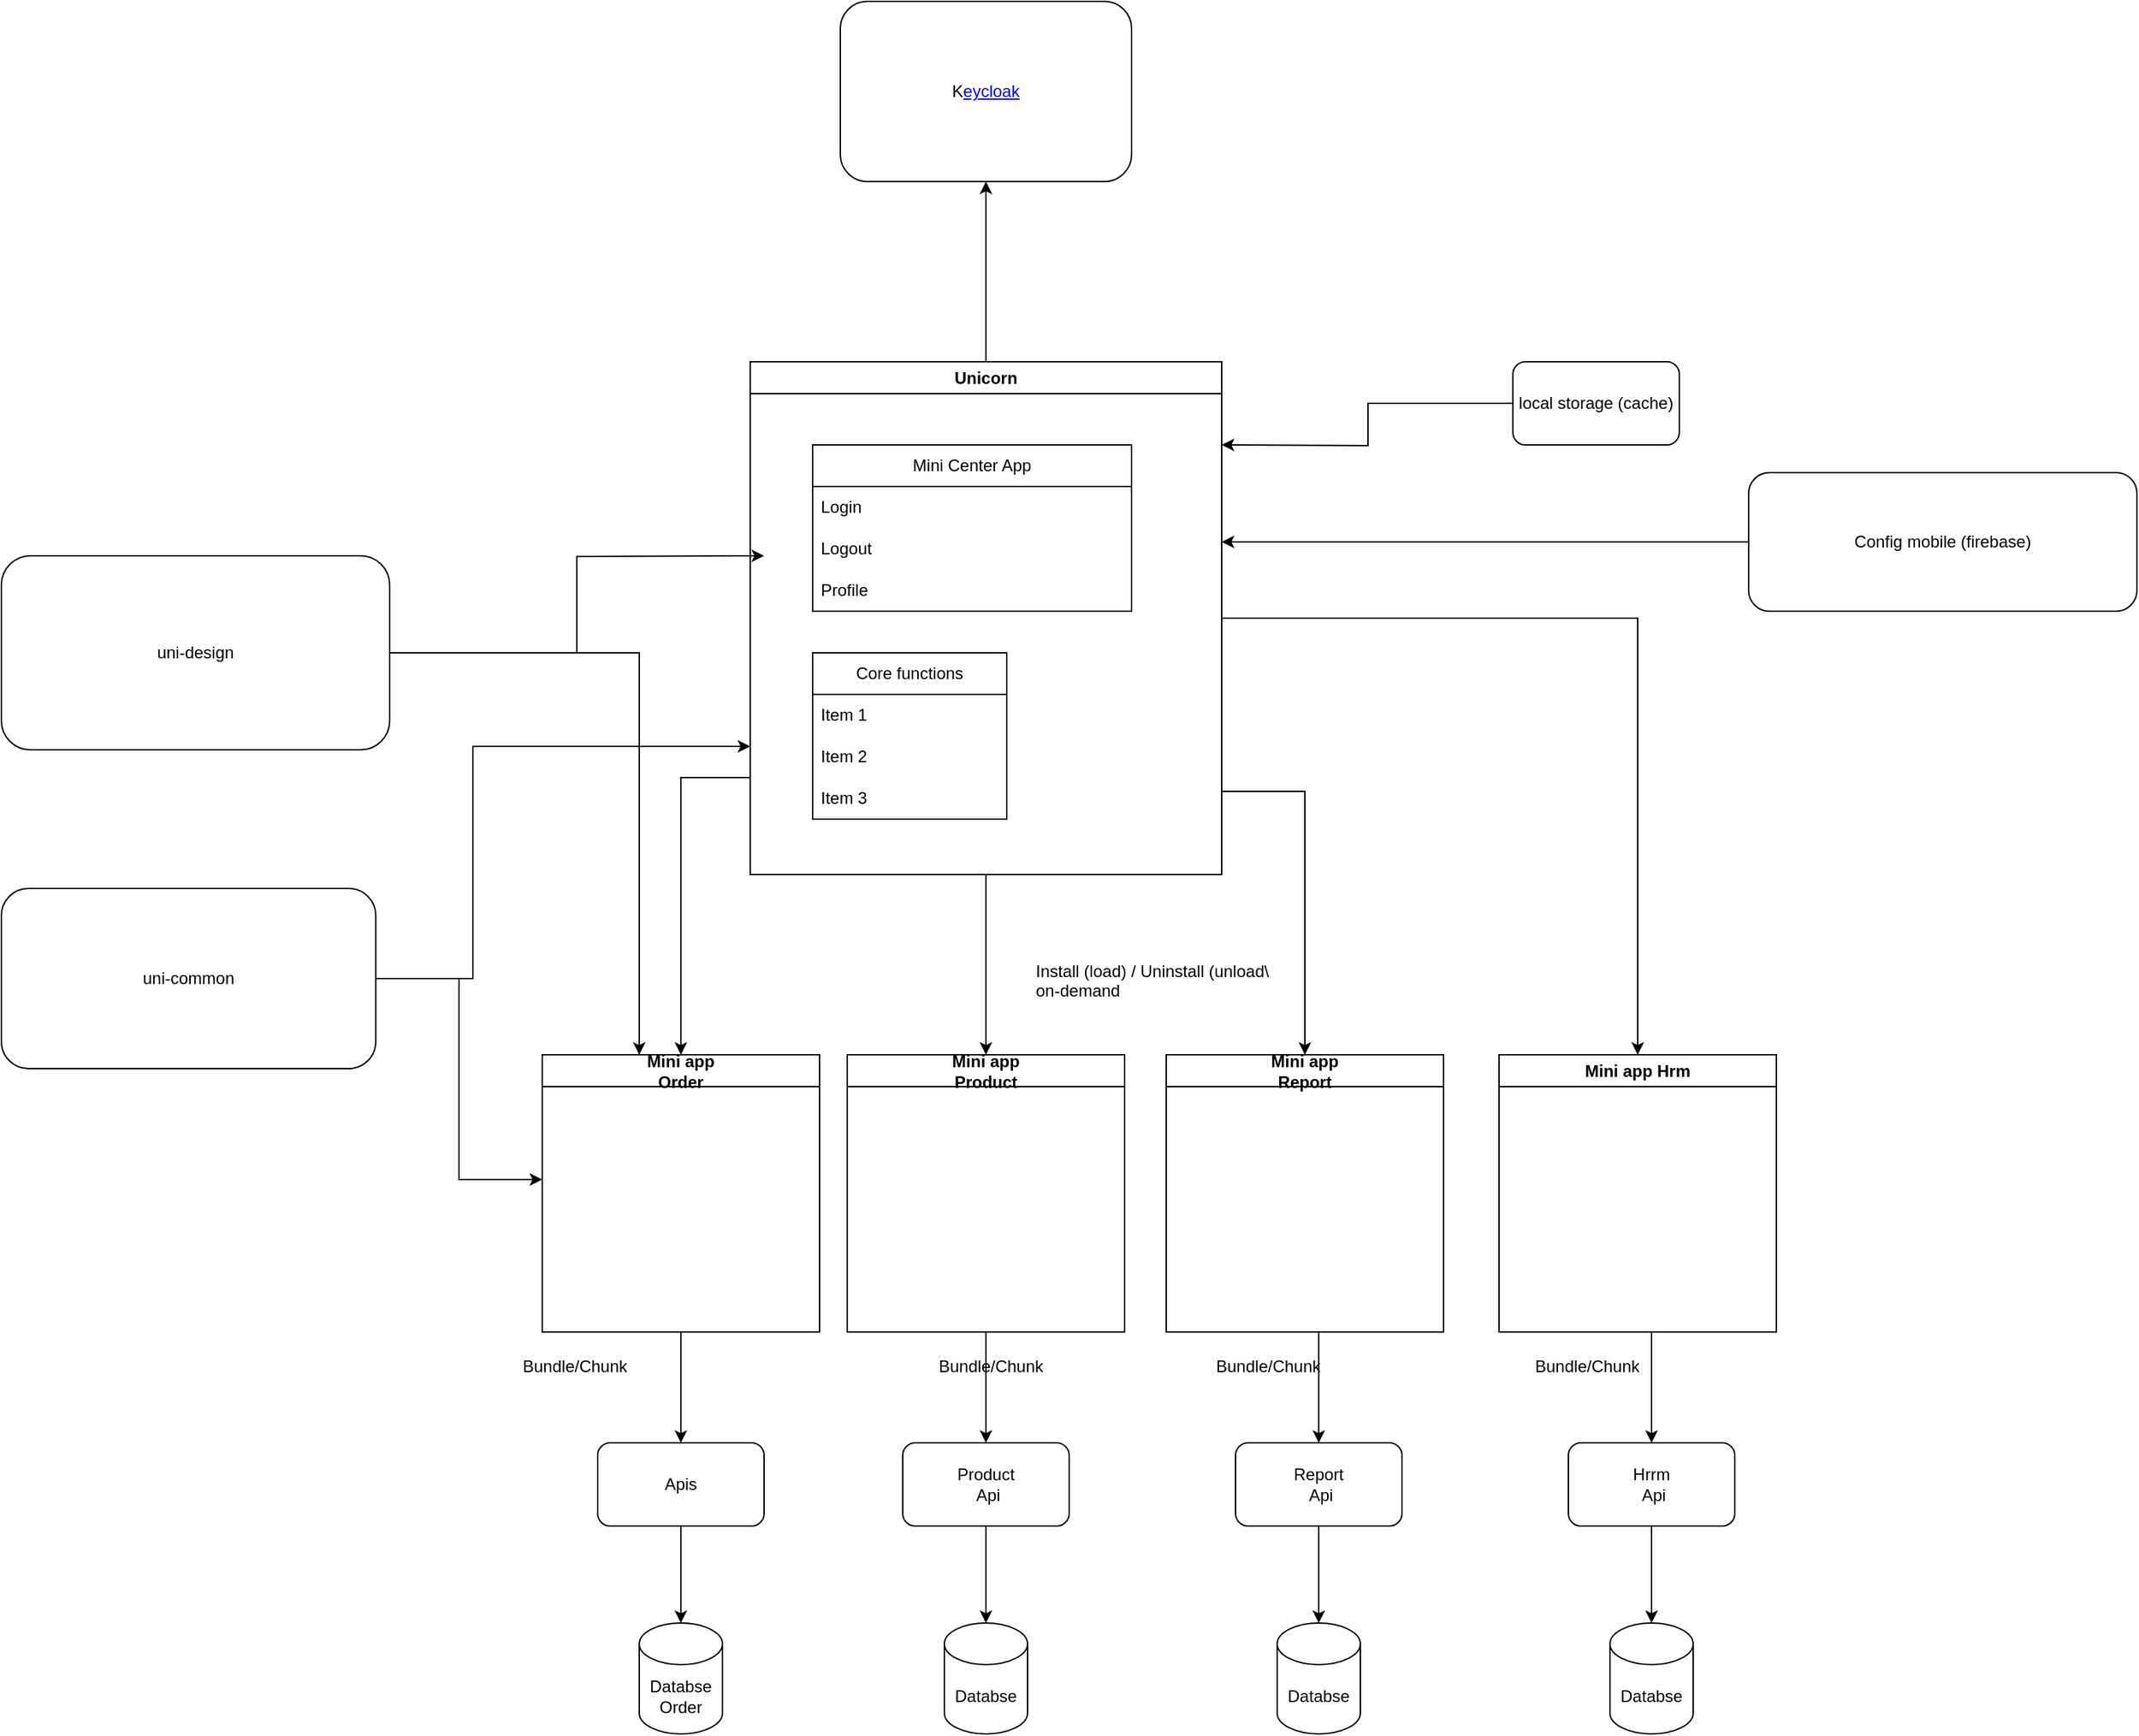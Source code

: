 <mxfile version="21.3.0" type="github">
  <diagram name="Page-1" id="GT2r_Ie_9v9kSXVyZrXS">
    <mxGraphModel dx="3065" dy="2667" grid="1" gridSize="10" guides="1" tooltips="1" connect="1" arrows="1" fold="1" page="1" pageScale="1" pageWidth="827" pageHeight="1169" math="0" shadow="0">
      <root>
        <mxCell id="0" />
        <mxCell id="1" parent="0" />
        <mxCell id="Xae2bnC-y0Hw2hv78F9A-12" style="edgeStyle=orthogonalEdgeStyle;rounded=0;orthogonalLoop=1;jettySize=auto;html=1;entryX=0.5;entryY=0;entryDx=0;entryDy=0;" parent="1" source="9EaQzSgWUycIN-Ay1f6l-6" target="Xae2bnC-y0Hw2hv78F9A-10" edge="1">
          <mxGeometry relative="1" as="geometry" />
        </mxCell>
        <mxCell id="Xae2bnC-y0Hw2hv78F9A-13" style="edgeStyle=orthogonalEdgeStyle;rounded=0;orthogonalLoop=1;jettySize=auto;html=1;" parent="1" source="9EaQzSgWUycIN-Ay1f6l-6" target="Xae2bnC-y0Hw2hv78F9A-9" edge="1">
          <mxGeometry relative="1" as="geometry">
            <Array as="points">
              <mxPoint x="180" y="330" />
            </Array>
          </mxGeometry>
        </mxCell>
        <mxCell id="Xae2bnC-y0Hw2hv78F9A-14" style="edgeStyle=orthogonalEdgeStyle;rounded=0;orthogonalLoop=1;jettySize=auto;html=1;" parent="1" source="9EaQzSgWUycIN-Ay1f6l-6" target="Xae2bnC-y0Hw2hv78F9A-2" edge="1">
          <mxGeometry relative="1" as="geometry">
            <Array as="points">
              <mxPoint x="-270" y="320" />
            </Array>
          </mxGeometry>
        </mxCell>
        <mxCell id="Xae2bnC-y0Hw2hv78F9A-32" style="edgeStyle=orthogonalEdgeStyle;rounded=0;orthogonalLoop=1;jettySize=auto;html=1;" parent="1" source="9EaQzSgWUycIN-Ay1f6l-6" target="Xae2bnC-y0Hw2hv78F9A-30" edge="1">
          <mxGeometry relative="1" as="geometry" />
        </mxCell>
        <mxCell id="Xae2bnC-y0Hw2hv78F9A-36" style="edgeStyle=orthogonalEdgeStyle;rounded=0;orthogonalLoop=1;jettySize=auto;html=1;entryX=0.5;entryY=1;entryDx=0;entryDy=0;" parent="1" source="9EaQzSgWUycIN-Ay1f6l-6" target="Xae2bnC-y0Hw2hv78F9A-34" edge="1">
          <mxGeometry relative="1" as="geometry" />
        </mxCell>
        <mxCell id="9EaQzSgWUycIN-Ay1f6l-6" value="Unicorn&lt;br&gt;" style="swimlane;whiteSpace=wrap;html=1;" parent="1" vertex="1">
          <mxGeometry x="-220" y="20" width="340" height="370" as="geometry" />
        </mxCell>
        <mxCell id="9EaQzSgWUycIN-Ay1f6l-9" value="Mini Center App&lt;br&gt;" style="swimlane;fontStyle=0;childLayout=stackLayout;horizontal=1;startSize=30;horizontalStack=0;resizeParent=1;resizeParentMax=0;resizeLast=0;collapsible=1;marginBottom=0;whiteSpace=wrap;html=1;" parent="9EaQzSgWUycIN-Ay1f6l-6" vertex="1">
          <mxGeometry x="45" y="60" width="230" height="120" as="geometry" />
        </mxCell>
        <mxCell id="9EaQzSgWUycIN-Ay1f6l-10" value="Login" style="text;strokeColor=none;fillColor=none;align=left;verticalAlign=middle;spacingLeft=4;spacingRight=4;overflow=hidden;points=[[0,0.5],[1,0.5]];portConstraint=eastwest;rotatable=0;whiteSpace=wrap;html=1;" parent="9EaQzSgWUycIN-Ay1f6l-9" vertex="1">
          <mxGeometry y="30" width="230" height="30" as="geometry" />
        </mxCell>
        <mxCell id="9EaQzSgWUycIN-Ay1f6l-11" value="Logout" style="text;strokeColor=none;fillColor=none;align=left;verticalAlign=middle;spacingLeft=4;spacingRight=4;overflow=hidden;points=[[0,0.5],[1,0.5]];portConstraint=eastwest;rotatable=0;whiteSpace=wrap;html=1;" parent="9EaQzSgWUycIN-Ay1f6l-9" vertex="1">
          <mxGeometry y="60" width="230" height="30" as="geometry" />
        </mxCell>
        <mxCell id="9EaQzSgWUycIN-Ay1f6l-12" value="Profile&lt;br&gt;" style="text;strokeColor=none;fillColor=none;align=left;verticalAlign=middle;spacingLeft=4;spacingRight=4;overflow=hidden;points=[[0,0.5],[1,0.5]];portConstraint=eastwest;rotatable=0;whiteSpace=wrap;html=1;" parent="9EaQzSgWUycIN-Ay1f6l-9" vertex="1">
          <mxGeometry y="90" width="230" height="30" as="geometry" />
        </mxCell>
        <mxCell id="qtu1_6EepkXe-mLbn7yx-2" value="Core functions" style="swimlane;fontStyle=0;childLayout=stackLayout;horizontal=1;startSize=30;horizontalStack=0;resizeParent=1;resizeParentMax=0;resizeLast=0;collapsible=1;marginBottom=0;whiteSpace=wrap;html=1;" vertex="1" parent="9EaQzSgWUycIN-Ay1f6l-6">
          <mxGeometry x="45" y="210" width="140" height="120" as="geometry" />
        </mxCell>
        <mxCell id="qtu1_6EepkXe-mLbn7yx-3" value="Item 1" style="text;strokeColor=none;fillColor=none;align=left;verticalAlign=middle;spacingLeft=4;spacingRight=4;overflow=hidden;points=[[0,0.5],[1,0.5]];portConstraint=eastwest;rotatable=0;whiteSpace=wrap;html=1;" vertex="1" parent="qtu1_6EepkXe-mLbn7yx-2">
          <mxGeometry y="30" width="140" height="30" as="geometry" />
        </mxCell>
        <mxCell id="qtu1_6EepkXe-mLbn7yx-4" value="Item 2" style="text;strokeColor=none;fillColor=none;align=left;verticalAlign=middle;spacingLeft=4;spacingRight=4;overflow=hidden;points=[[0,0.5],[1,0.5]];portConstraint=eastwest;rotatable=0;whiteSpace=wrap;html=1;" vertex="1" parent="qtu1_6EepkXe-mLbn7yx-2">
          <mxGeometry y="60" width="140" height="30" as="geometry" />
        </mxCell>
        <mxCell id="qtu1_6EepkXe-mLbn7yx-5" value="Item 3" style="text;strokeColor=none;fillColor=none;align=left;verticalAlign=middle;spacingLeft=4;spacingRight=4;overflow=hidden;points=[[0,0.5],[1,0.5]];portConstraint=eastwest;rotatable=0;whiteSpace=wrap;html=1;" vertex="1" parent="qtu1_6EepkXe-mLbn7yx-2">
          <mxGeometry y="90" width="140" height="30" as="geometry" />
        </mxCell>
        <mxCell id="Xae2bnC-y0Hw2hv78F9A-2" value="Mini app &lt;br&gt;Order" style="swimlane;whiteSpace=wrap;html=1;" parent="1" vertex="1">
          <mxGeometry x="-370" y="520" width="200" height="200" as="geometry" />
        </mxCell>
        <mxCell id="mMA3LYzBqtqdLfElrhqh-2" style="edgeStyle=orthogonalEdgeStyle;rounded=0;orthogonalLoop=1;jettySize=auto;html=1;" parent="1" source="Xae2bnC-y0Hw2hv78F9A-4" edge="1">
          <mxGeometry relative="1" as="geometry">
            <mxPoint x="-370" y="610" as="targetPoint" />
            <Array as="points">
              <mxPoint x="-430" y="465" />
              <mxPoint x="-430" y="610" />
            </Array>
          </mxGeometry>
        </mxCell>
        <mxCell id="mMA3LYzBqtqdLfElrhqh-3" style="edgeStyle=orthogonalEdgeStyle;rounded=0;orthogonalLoop=1;jettySize=auto;html=1;entryX=0;entryY=0.75;entryDx=0;entryDy=0;" parent="1" source="Xae2bnC-y0Hw2hv78F9A-4" target="9EaQzSgWUycIN-Ay1f6l-6" edge="1">
          <mxGeometry relative="1" as="geometry">
            <Array as="points">
              <mxPoint x="-420" y="465" />
              <mxPoint x="-420" y="298" />
            </Array>
          </mxGeometry>
        </mxCell>
        <mxCell id="Xae2bnC-y0Hw2hv78F9A-4" value="uni-common" style="rounded=1;whiteSpace=wrap;html=1;" parent="1" vertex="1">
          <mxGeometry x="-760" y="400" width="270" height="130" as="geometry" />
        </mxCell>
        <mxCell id="Xae2bnC-y0Hw2hv78F9A-16" style="edgeStyle=orthogonalEdgeStyle;rounded=0;orthogonalLoop=1;jettySize=auto;html=1;" parent="1" source="Xae2bnC-y0Hw2hv78F9A-5" edge="1">
          <mxGeometry relative="1" as="geometry">
            <mxPoint x="-210" y="160" as="targetPoint" />
          </mxGeometry>
        </mxCell>
        <mxCell id="mMA3LYzBqtqdLfElrhqh-1" style="edgeStyle=orthogonalEdgeStyle;rounded=0;orthogonalLoop=1;jettySize=auto;html=1;" parent="1" source="Xae2bnC-y0Hw2hv78F9A-5" target="Xae2bnC-y0Hw2hv78F9A-2" edge="1">
          <mxGeometry relative="1" as="geometry">
            <Array as="points">
              <mxPoint x="-300" y="230" />
            </Array>
          </mxGeometry>
        </mxCell>
        <mxCell id="Xae2bnC-y0Hw2hv78F9A-5" value="uni-design&lt;br&gt;" style="rounded=1;whiteSpace=wrap;html=1;" parent="1" vertex="1">
          <mxGeometry x="-760" y="160" width="280" height="140" as="geometry" />
        </mxCell>
        <mxCell id="Xae2bnC-y0Hw2hv78F9A-9" value="Mini app &lt;br&gt;Report" style="swimlane;whiteSpace=wrap;html=1;" parent="1" vertex="1">
          <mxGeometry x="80" y="520" width="200" height="200" as="geometry" />
        </mxCell>
        <mxCell id="Xae2bnC-y0Hw2hv78F9A-10" value="Mini app &lt;br&gt;Product" style="swimlane;whiteSpace=wrap;html=1;" parent="1" vertex="1">
          <mxGeometry x="-150" y="520" width="200" height="200" as="geometry" />
        </mxCell>
        <mxCell id="Xae2bnC-y0Hw2hv78F9A-18" style="edgeStyle=orthogonalEdgeStyle;rounded=0;orthogonalLoop=1;jettySize=auto;html=1;" parent="1" source="Xae2bnC-y0Hw2hv78F9A-17" edge="1">
          <mxGeometry relative="1" as="geometry">
            <mxPoint x="120" y="80" as="targetPoint" />
          </mxGeometry>
        </mxCell>
        <mxCell id="Xae2bnC-y0Hw2hv78F9A-17" value="local storage (cache)" style="rounded=1;whiteSpace=wrap;html=1;" parent="1" vertex="1">
          <mxGeometry x="330" y="20" width="120" height="60" as="geometry" />
        </mxCell>
        <mxCell id="Xae2bnC-y0Hw2hv78F9A-20" value="&lt;div&gt;Install (load) / Uninstall (unload\&lt;/div&gt;&lt;div&gt;on-demand&lt;/div&gt;" style="text;strokeColor=none;fillColor=none;align=left;verticalAlign=middle;spacingLeft=4;spacingRight=4;overflow=hidden;points=[[0,0.5],[1,0.5]];portConstraint=eastwest;rotatable=0;whiteSpace=wrap;html=1;" parent="1" vertex="1">
          <mxGeometry x="-20" y="450" width="190" height="30" as="geometry" />
        </mxCell>
        <mxCell id="Xae2bnC-y0Hw2hv78F9A-24" value="Bundle/Chunk&lt;br&gt;" style="text;strokeColor=none;fillColor=none;align=left;verticalAlign=middle;spacingLeft=4;spacingRight=4;overflow=hidden;points=[[0,0.5],[1,0.5]];portConstraint=eastwest;rotatable=0;whiteSpace=wrap;html=1;" parent="1" vertex="1">
          <mxGeometry x="-90" y="730" width="100" height="30" as="geometry" />
        </mxCell>
        <mxCell id="Xae2bnC-y0Hw2hv78F9A-25" value="Bundle/Chunk&lt;br&gt;" style="text;strokeColor=none;fillColor=none;align=left;verticalAlign=middle;spacingLeft=4;spacingRight=4;overflow=hidden;points=[[0,0.5],[1,0.5]];portConstraint=eastwest;rotatable=0;whiteSpace=wrap;html=1;" parent="1" vertex="1">
          <mxGeometry x="110" y="730" width="90" height="30" as="geometry" />
        </mxCell>
        <mxCell id="Xae2bnC-y0Hw2hv78F9A-26" value="Bundle/Chunk&lt;br&gt;" style="text;strokeColor=none;fillColor=none;align=left;verticalAlign=middle;spacingLeft=4;spacingRight=4;overflow=hidden;points=[[0,0.5],[1,0.5]];portConstraint=eastwest;rotatable=0;whiteSpace=wrap;html=1;" parent="1" vertex="1">
          <mxGeometry x="-390" y="730" width="90" height="30" as="geometry" />
        </mxCell>
        <mxCell id="Xae2bnC-y0Hw2hv78F9A-30" value="Mini app Hrm&lt;br&gt;" style="swimlane;whiteSpace=wrap;html=1;" parent="1" vertex="1">
          <mxGeometry x="320" y="520" width="200" height="200" as="geometry" />
        </mxCell>
        <mxCell id="Xae2bnC-y0Hw2hv78F9A-33" value="Bundle/Chunk&lt;br&gt;" style="text;strokeColor=none;fillColor=none;align=left;verticalAlign=middle;spacingLeft=4;spacingRight=4;overflow=hidden;points=[[0,0.5],[1,0.5]];portConstraint=eastwest;rotatable=0;whiteSpace=wrap;html=1;" parent="1" vertex="1">
          <mxGeometry x="340" y="730" width="90" height="30" as="geometry" />
        </mxCell>
        <mxCell id="Xae2bnC-y0Hw2hv78F9A-34" value="K&lt;a href=&quot;https://www.google.com/search?client=safari&amp;amp;rls=en&amp;amp;q=keycloak&amp;amp;ie=UTF-8&amp;amp;oe=UTF-8&quot;&gt;eycloak&lt;/a&gt;" style="rounded=1;whiteSpace=wrap;html=1;" parent="1" vertex="1">
          <mxGeometry x="-155" y="-240" width="210" height="130" as="geometry" />
        </mxCell>
        <mxCell id="Xae2bnC-y0Hw2hv78F9A-42" style="edgeStyle=orthogonalEdgeStyle;rounded=0;orthogonalLoop=1;jettySize=auto;html=1;entryX=0.5;entryY=0;entryDx=0;entryDy=0;entryPerimeter=0;" parent="1" source="Xae2bnC-y0Hw2hv78F9A-39" target="Xae2bnC-y0Hw2hv78F9A-40" edge="1">
          <mxGeometry relative="1" as="geometry" />
        </mxCell>
        <mxCell id="Xae2bnC-y0Hw2hv78F9A-39" value="Apis&lt;br&gt;" style="rounded=1;whiteSpace=wrap;html=1;" parent="1" vertex="1">
          <mxGeometry x="-330" y="800" width="120" height="60" as="geometry" />
        </mxCell>
        <mxCell id="Xae2bnC-y0Hw2hv78F9A-40" value="Databse Order&lt;br&gt;" style="shape=cylinder3;whiteSpace=wrap;html=1;boundedLbl=1;backgroundOutline=1;size=15;" parent="1" vertex="1">
          <mxGeometry x="-300" y="930" width="60" height="80" as="geometry" />
        </mxCell>
        <mxCell id="Xae2bnC-y0Hw2hv78F9A-41" value="" style="endArrow=classic;html=1;rounded=0;entryX=0.5;entryY=0;entryDx=0;entryDy=0;exitX=0.5;exitY=1;exitDx=0;exitDy=0;" parent="1" source="Xae2bnC-y0Hw2hv78F9A-2" target="Xae2bnC-y0Hw2hv78F9A-39" edge="1">
          <mxGeometry width="50" height="50" relative="1" as="geometry">
            <mxPoint x="-270" y="770" as="sourcePoint" />
            <mxPoint x="-70" y="670" as="targetPoint" />
          </mxGeometry>
        </mxCell>
        <mxCell id="Xae2bnC-y0Hw2hv78F9A-43" style="edgeStyle=orthogonalEdgeStyle;rounded=0;orthogonalLoop=1;jettySize=auto;html=1;entryX=0.5;entryY=0;entryDx=0;entryDy=0;entryPerimeter=0;" parent="1" source="Xae2bnC-y0Hw2hv78F9A-44" target="Xae2bnC-y0Hw2hv78F9A-45" edge="1">
          <mxGeometry relative="1" as="geometry" />
        </mxCell>
        <mxCell id="Xae2bnC-y0Hw2hv78F9A-44" value="Product&lt;br&gt;&amp;nbsp;Api" style="rounded=1;whiteSpace=wrap;html=1;" parent="1" vertex="1">
          <mxGeometry x="-110" y="800" width="120" height="60" as="geometry" />
        </mxCell>
        <mxCell id="Xae2bnC-y0Hw2hv78F9A-45" value="Databse" style="shape=cylinder3;whiteSpace=wrap;html=1;boundedLbl=1;backgroundOutline=1;size=15;" parent="1" vertex="1">
          <mxGeometry x="-80" y="930" width="60" height="80" as="geometry" />
        </mxCell>
        <mxCell id="Xae2bnC-y0Hw2hv78F9A-46" value="" style="endArrow=classic;html=1;rounded=0;entryX=0.5;entryY=0;entryDx=0;entryDy=0;exitX=0.5;exitY=1;exitDx=0;exitDy=0;" parent="1" target="Xae2bnC-y0Hw2hv78F9A-44" edge="1">
          <mxGeometry width="50" height="50" relative="1" as="geometry">
            <mxPoint x="-50" y="720" as="sourcePoint" />
            <mxPoint x="150" y="690" as="targetPoint" />
          </mxGeometry>
        </mxCell>
        <mxCell id="Xae2bnC-y0Hw2hv78F9A-47" style="edgeStyle=orthogonalEdgeStyle;rounded=0;orthogonalLoop=1;jettySize=auto;html=1;entryX=0.5;entryY=0;entryDx=0;entryDy=0;entryPerimeter=0;" parent="1" source="Xae2bnC-y0Hw2hv78F9A-48" target="Xae2bnC-y0Hw2hv78F9A-49" edge="1">
          <mxGeometry relative="1" as="geometry" />
        </mxCell>
        <mxCell id="Xae2bnC-y0Hw2hv78F9A-48" value="Report&lt;br&gt;&amp;nbsp;Api" style="rounded=1;whiteSpace=wrap;html=1;" parent="1" vertex="1">
          <mxGeometry x="130" y="800" width="120" height="60" as="geometry" />
        </mxCell>
        <mxCell id="Xae2bnC-y0Hw2hv78F9A-49" value="Databse" style="shape=cylinder3;whiteSpace=wrap;html=1;boundedLbl=1;backgroundOutline=1;size=15;" parent="1" vertex="1">
          <mxGeometry x="160" y="930" width="60" height="80" as="geometry" />
        </mxCell>
        <mxCell id="Xae2bnC-y0Hw2hv78F9A-50" value="" style="endArrow=classic;html=1;rounded=0;entryX=0.5;entryY=0;entryDx=0;entryDy=0;exitX=0.5;exitY=1;exitDx=0;exitDy=0;" parent="1" target="Xae2bnC-y0Hw2hv78F9A-48" edge="1">
          <mxGeometry width="50" height="50" relative="1" as="geometry">
            <mxPoint x="190" y="720" as="sourcePoint" />
            <mxPoint x="390" y="690" as="targetPoint" />
          </mxGeometry>
        </mxCell>
        <mxCell id="Xae2bnC-y0Hw2hv78F9A-51" style="edgeStyle=orthogonalEdgeStyle;rounded=0;orthogonalLoop=1;jettySize=auto;html=1;entryX=0.5;entryY=0;entryDx=0;entryDy=0;entryPerimeter=0;" parent="1" source="Xae2bnC-y0Hw2hv78F9A-52" target="Xae2bnC-y0Hw2hv78F9A-53" edge="1">
          <mxGeometry relative="1" as="geometry" />
        </mxCell>
        <mxCell id="Xae2bnC-y0Hw2hv78F9A-52" value="Hrrm&lt;br&gt;&amp;nbsp;Api" style="rounded=1;whiteSpace=wrap;html=1;" parent="1" vertex="1">
          <mxGeometry x="370" y="800" width="120" height="60" as="geometry" />
        </mxCell>
        <mxCell id="Xae2bnC-y0Hw2hv78F9A-53" value="Databse" style="shape=cylinder3;whiteSpace=wrap;html=1;boundedLbl=1;backgroundOutline=1;size=15;" parent="1" vertex="1">
          <mxGeometry x="400" y="930" width="60" height="80" as="geometry" />
        </mxCell>
        <mxCell id="Xae2bnC-y0Hw2hv78F9A-54" value="" style="endArrow=classic;html=1;rounded=0;entryX=0.5;entryY=0;entryDx=0;entryDy=0;exitX=0.5;exitY=1;exitDx=0;exitDy=0;" parent="1" target="Xae2bnC-y0Hw2hv78F9A-52" edge="1">
          <mxGeometry width="50" height="50" relative="1" as="geometry">
            <mxPoint x="430" y="720" as="sourcePoint" />
            <mxPoint x="630" y="690" as="targetPoint" />
          </mxGeometry>
        </mxCell>
        <mxCell id="qtu1_6EepkXe-mLbn7yx-7" style="edgeStyle=orthogonalEdgeStyle;rounded=0;orthogonalLoop=1;jettySize=auto;html=1;" edge="1" parent="1" source="qtu1_6EepkXe-mLbn7yx-6">
          <mxGeometry relative="1" as="geometry">
            <mxPoint x="120" y="150.0" as="targetPoint" />
          </mxGeometry>
        </mxCell>
        <mxCell id="qtu1_6EepkXe-mLbn7yx-6" value="Config mobile (firebase)" style="rounded=1;whiteSpace=wrap;html=1;" vertex="1" parent="1">
          <mxGeometry x="500" y="100" width="280" height="100" as="geometry" />
        </mxCell>
      </root>
    </mxGraphModel>
  </diagram>
</mxfile>
